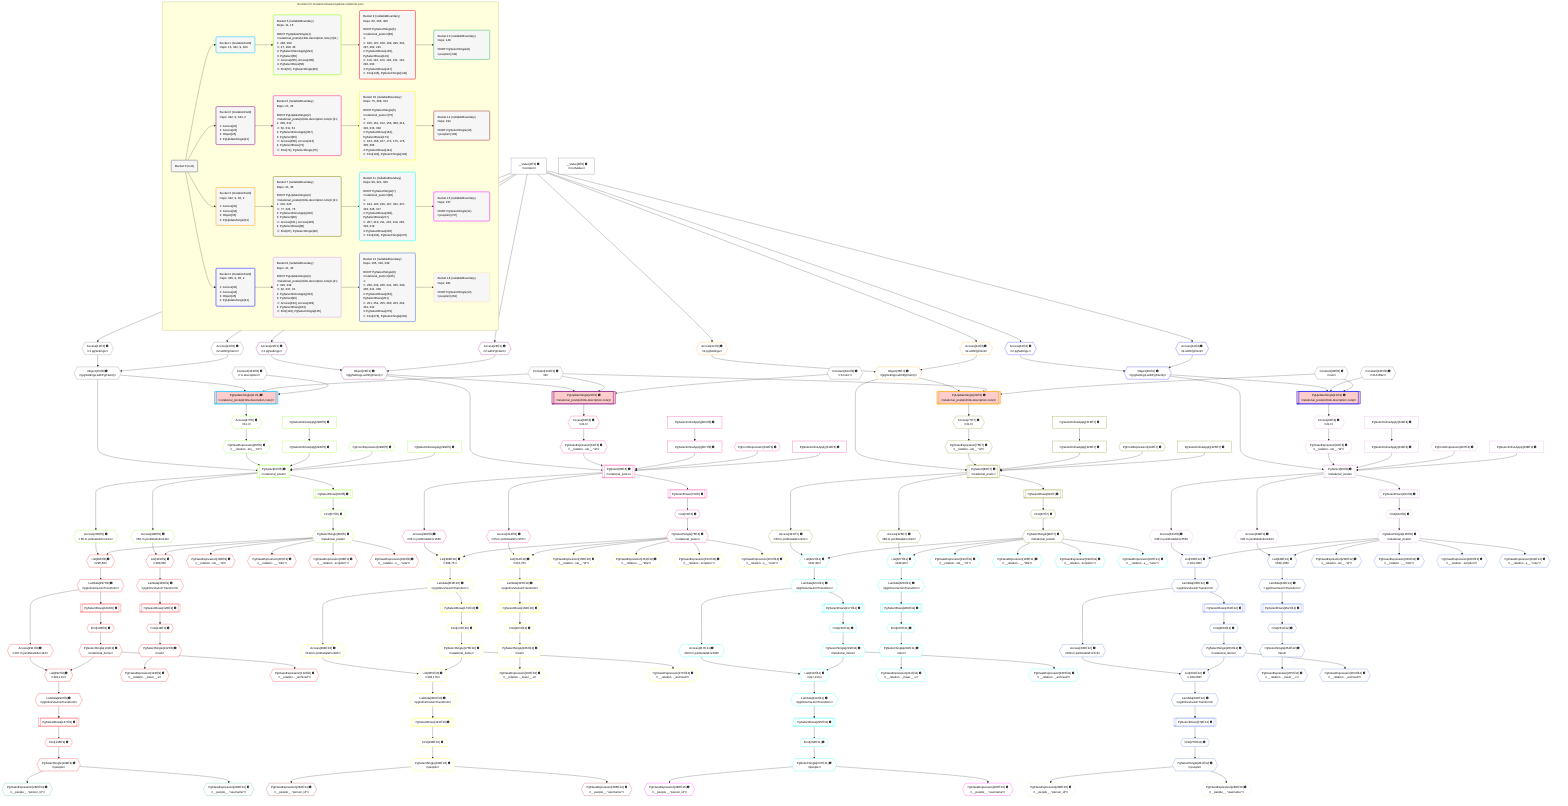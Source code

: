 %%{init: {'themeVariables': { 'fontSize': '12px'}}}%%
graph TD
    classDef path fill:#eee,stroke:#000,color:#000
    classDef plan fill:#fff,stroke-width:1px,color:#000
    classDef itemplan fill:#fff,stroke-width:2px,color:#000
    classDef unbatchedplan fill:#dff,stroke-width:1px,color:#000
    classDef sideeffectplan fill:#fcc,stroke-width:2px,color:#000
    classDef bucket fill:#f6f6f6,color:#000,stroke-width:2px,text-align:left

    subgraph "Buckets for mutations/basics/update-relational-post"
    Bucket0("Bucket 0 (root)"):::bucket
    Bucket1("Bucket 1 (mutationField)<br />Deps: 15, 342, 9, 343"):::bucket
    Bucket2("Bucket 2 (mutationField)<br />Deps: 342, 9, 344, 2<br /><br />1: Access[22]<br />2: Access[24]<br />3: Object[25]<br />4: PgUpdateSingle[21]"):::bucket
    Bucket3("Bucket 3 (mutationField)<br />Deps: 342, 9, 30, 2<br /><br />1: Access[32]<br />2: Access[34]<br />3: Object[35]<br />4: PgUpdateSingle[31]"):::bucket
    Bucket4("Bucket 4 (mutationField)<br />Deps: 345, 9, 30, 2<br /><br />1: Access[42]<br />2: Access[44]<br />3: Object[45]<br />4: PgUpdateSingle[41]"):::bucket
    Bucket5("Bucket 5 (nullableBoundary)<br />Deps: 11, 15<br /><br />ROOT PgUpdateSingle{1}ᐸrelational_posts(id;title,description,note)ᐳ[11]<br />1: 290, 299<br />ᐳ: 47, 298, 46<br />2: PgSelectInlineApply[294]<br />3: PgSelect[50]<br />ᐳ: Access[295], Access[300]<br />4: PgSelectRows[58]<br />ᐳ: First[57], PgSelectSingle[60]"):::bucket
    Bucket6("Bucket 6 (nullableBoundary)<br />Deps: 21, 25<br /><br />ROOT PgUpdateSingle{2}ᐸrelational_posts(id;title,description,note)ᐳ[21]<br />1: 303, 312<br />ᐳ: 62, 311, 61<br />2: PgSelectInlineApply[307]<br />3: PgSelect[65]<br />ᐳ: Access[308], Access[313]<br />4: PgSelectRows[73]<br />ᐳ: First[72], PgSelectSingle[75]"):::bucket
    Bucket7("Bucket 7 (nullableBoundary)<br />Deps: 31, 35<br /><br />ROOT PgUpdateSingle{3}ᐸrelational_posts(id;title,description,note)ᐳ[31]<br />1: 316, 325<br />ᐳ: 77, 324, 76<br />2: PgSelectInlineApply[320]<br />3: PgSelect[80]<br />ᐳ: Access[321], Access[326]<br />4: PgSelectRows[88]<br />ᐳ: First[87], PgSelectSingle[90]"):::bucket
    Bucket8("Bucket 8 (nullableBoundary)<br />Deps: 41, 45<br /><br />ROOT PgUpdateSingle{4}ᐸrelational_posts(id;title,description,note)ᐳ[41]<br />1: 329, 338<br />ᐳ: 92, 337, 91<br />2: PgSelectInlineApply[333]<br />3: PgSelect[95]<br />ᐳ: Access[334], Access[339]<br />4: PgSelectRows[103]<br />ᐳ: First[102], PgSelectSingle[105]"):::bucket
    Bucket9("Bucket 9 (nullableBoundary)<br />Deps: 60, 295, 300<br /><br />ROOT PgSelectSingle{5}ᐸrelational_postsᐳ[60]<br />1: <br />ᐳ: 106, 107, 108, 109, 296, 301, 297, 302, 291<br />2: PgSelectRows[120], PgSelectRows[129]<br />ᐳ: 119, 122, 123, 128, 131, 132, 292, 293<br />3: PgSelectRows[147]<br />ᐳ: First[146], PgSelectSingle[149]"):::bucket
    Bucket10("Bucket 10 (nullableBoundary)<br />Deps: 75, 308, 313<br /><br />ROOT PgSelectSingle{6}ᐸrelational_postsᐳ[75]<br />1: <br />ᐳ: 150, 151, 152, 153, 309, 314, 310, 315, 304<br />2: PgSelectRows[164], PgSelectRows[173]<br />ᐳ: 163, 166, 167, 172, 175, 176, 305, 306<br />3: PgSelectRows[191]<br />ᐳ: First[190], PgSelectSingle[193]"):::bucket
    Bucket11("Bucket 11 (nullableBoundary)<br />Deps: 90, 321, 326<br /><br />ROOT PgSelectSingle{7}ᐸrelational_postsᐳ[90]<br />1: <br />ᐳ: 194, 195, 196, 197, 322, 327, 323, 328, 317<br />2: PgSelectRows[208], PgSelectRows[217]<br />ᐳ: 207, 210, 211, 216, 219, 220, 318, 319<br />3: PgSelectRows[235]<br />ᐳ: First[234], PgSelectSingle[237]"):::bucket
    Bucket12("Bucket 12 (nullableBoundary)<br />Deps: 105, 334, 339<br /><br />ROOT PgSelectSingle{8}ᐸrelational_postsᐳ[105]<br />1: <br />ᐳ: 238, 239, 240, 241, 335, 340, 336, 341, 330<br />2: PgSelectRows[252], PgSelectRows[261]<br />ᐳ: 251, 254, 255, 260, 263, 264, 331, 332<br />3: PgSelectRows[279]<br />ᐳ: First[278], PgSelectSingle[281]"):::bucket
    Bucket13("Bucket 13 (nullableBoundary)<br />Deps: 149<br /><br />ROOT PgSelectSingle{9}ᐸpeopleᐳ[149]"):::bucket
    Bucket14("Bucket 14 (nullableBoundary)<br />Deps: 193<br /><br />ROOT PgSelectSingle{10}ᐸpeopleᐳ[193]"):::bucket
    Bucket15("Bucket 15 (nullableBoundary)<br />Deps: 237<br /><br />ROOT PgSelectSingle{11}ᐸpeopleᐳ[237]"):::bucket
    Bucket16("Bucket 16 (nullableBoundary)<br />Deps: 281<br /><br />ROOT PgSelectSingle{12}ᐸpeopleᐳ[281]"):::bucket
    end
    Bucket0 --> Bucket1 & Bucket2 & Bucket3 & Bucket4
    Bucket1 --> Bucket5
    Bucket2 --> Bucket6
    Bucket3 --> Bucket7
    Bucket4 --> Bucket8
    Bucket5 --> Bucket9
    Bucket6 --> Bucket10
    Bucket7 --> Bucket11
    Bucket8 --> Bucket12
    Bucket9 --> Bucket13
    Bucket10 --> Bucket14
    Bucket11 --> Bucket15
    Bucket12 --> Bucket16

    %% plan dependencies
    Object15{{"Object[15∈0] ➊<br />ᐸ{pgSettings,withPgClient}ᐳ"}}:::plan
    Access12{{"Access[12∈0] ➊<br />ᐸ2.pgSettingsᐳ"}}:::plan
    Access14{{"Access[14∈0] ➊<br />ᐸ2.withPgClientᐳ"}}:::plan
    Access12 & Access14 --> Object15
    __Value2["__Value[2∈0] ➊<br />ᐸcontextᐳ"]:::plan
    __Value2 --> Access12
    __Value2 --> Access14
    __Value4["__Value[4∈0] ➊<br />ᐸrootValueᐳ"]:::plan
    Constant30{{"Constant[30∈0] ➊<br />ᐸnullᐳ"}}:::plan
    Constant342{{"Constant[342∈0] ➊<br />ᐸ4ᐳ"}}:::plan
    Constant343{{"Constant[343∈0] ➊<br />ᐸ'A description'ᐳ"}}:::plan
    Constant344{{"Constant[344∈0] ➊<br />ᐸ'A note'ᐳ"}}:::plan
    Constant345{{"Constant[345∈0] ➊<br />ᐸ3141592ᐳ"}}:::plan
    PgUpdateSingle11[["PgUpdateSingle[11∈1] ➊<br />ᐸrelational_posts(id;title,description,note)ᐳ"]]:::sideeffectplan
    Object15 & Constant342 & Constant343 --> PgUpdateSingle11
    PgSelect50[["PgSelect[50∈5] ➊<br />ᐸrelational_postsᐳ"]]:::plan
    PgClassExpression46{{"PgClassExpression[46∈5] ➊<br />ᐸ__relation...sts__.”id”ᐳ"}}:::plan
    PgSelectInlineApply294["PgSelectInlineApply[294∈5] ➊"]:::plan
    PgFromExpression298{{"PgFromExpression[298∈5] ➊"}}:::plan
    PgSelectInlineApply299["PgSelectInlineApply[299∈5] ➊"]:::plan
    Object15 & PgClassExpression46 & PgSelectInlineApply294 & PgFromExpression298 & PgSelectInlineApply299 --> PgSelect50
    Access47{{"Access[47∈5] ➊<br />ᐸ11.tᐳ"}}:::plan
    Access47 --> PgClassExpression46
    PgUpdateSingle11 --> Access47
    First57{{"First[57∈5] ➊"}}:::plan
    PgSelectRows58[["PgSelectRows[58∈5] ➊"]]:::plan
    PgSelectRows58 --> First57
    PgSelect50 --> PgSelectRows58
    PgSelectSingle60{{"PgSelectSingle[60∈5] ➊<br />ᐸrelational_postsᐳ"}}:::plan
    First57 --> PgSelectSingle60
    PgSelectInlineApply290["PgSelectInlineApply[290∈5] ➊"]:::plan
    PgSelectInlineApply290 --> PgSelectInlineApply294
    Access295{{"Access[295∈5] ➊<br />ᐸ50.m.joinDetailsFor124ᐳ"}}:::plan
    PgSelect50 --> Access295
    Access300{{"Access[300∈5] ➊<br />ᐸ50.m.joinDetailsFor111ᐳ"}}:::plan
    PgSelect50 --> Access300
    List292{{"List[292∈9] ➊<br />ᐸ291,131ᐳ"}}:::plan
    Access291{{"Access[291∈9] ➊<br />ᐸ297.m.joinDetailsFor142ᐳ"}}:::plan
    PgSelectSingle131{{"PgSelectSingle[131∈9] ➊<br />ᐸrelational_itemsᐳ"}}:::plan
    Access291 & PgSelectSingle131 --> List292
    List296{{"List[296∈9] ➊<br />ᐸ295,60ᐳ"}}:::plan
    Access295 & PgSelectSingle60 --> List296
    List301{{"List[301∈9] ➊<br />ᐸ300,60ᐳ"}}:::plan
    Access300 & PgSelectSingle60 --> List301
    PgClassExpression106{{"PgClassExpression[106∈9] ➊<br />ᐸ__relation...sts__.”id”ᐳ"}}:::plan
    PgSelectSingle60 --> PgClassExpression106
    PgClassExpression107{{"PgClassExpression[107∈9] ➊<br />ᐸ__relation...__.”title”ᐳ"}}:::plan
    PgSelectSingle60 --> PgClassExpression107
    PgClassExpression108{{"PgClassExpression[108∈9] ➊<br />ᐸ__relation...scription”ᐳ"}}:::plan
    PgSelectSingle60 --> PgClassExpression108
    PgClassExpression109{{"PgClassExpression[109∈9] ➊<br />ᐸ__relation...s__.”note”ᐳ"}}:::plan
    PgSelectSingle60 --> PgClassExpression109
    First119{{"First[119∈9] ➊"}}:::plan
    PgSelectRows120[["PgSelectRows[120∈9] ➊"]]:::plan
    PgSelectRows120 --> First119
    Lambda302{{"Lambda[302∈9] ➊<br />ᐸpgInlineViaJoinTransformᐳ"}}:::plan
    Lambda302 --> PgSelectRows120
    PgSelectSingle122{{"PgSelectSingle[122∈9] ➊<br />ᐸtextᐳ"}}:::plan
    First119 --> PgSelectSingle122
    PgClassExpression123{{"PgClassExpression[123∈9] ➊<br />ᐸ__relation..._lower__.vᐳ"}}:::plan
    PgSelectSingle122 --> PgClassExpression123
    First128{{"First[128∈9] ➊"}}:::plan
    PgSelectRows129[["PgSelectRows[129∈9] ➊"]]:::plan
    PgSelectRows129 --> First128
    Lambda297{{"Lambda[297∈9] ➊<br />ᐸpgInlineViaJoinTransformᐳ"}}:::plan
    Lambda297 --> PgSelectRows129
    First128 --> PgSelectSingle131
    PgClassExpression132{{"PgClassExpression[132∈9] ➊<br />ᐸ__relation..._archived”ᐳ"}}:::plan
    PgSelectSingle131 --> PgClassExpression132
    First146{{"First[146∈9] ➊"}}:::plan
    PgSelectRows147[["PgSelectRows[147∈9] ➊"]]:::plan
    PgSelectRows147 --> First146
    Lambda293{{"Lambda[293∈9] ➊<br />ᐸpgInlineViaJoinTransformᐳ"}}:::plan
    Lambda293 --> PgSelectRows147
    PgSelectSingle149{{"PgSelectSingle[149∈9] ➊<br />ᐸpeopleᐳ"}}:::plan
    First146 --> PgSelectSingle149
    Lambda297 --> Access291
    List292 --> Lambda293
    List296 --> Lambda297
    List301 --> Lambda302
    PgClassExpression282{{"PgClassExpression[282∈13] ➊<br />ᐸ__people__.”person_id”ᐳ"}}:::plan
    PgSelectSingle149 --> PgClassExpression282
    PgClassExpression283{{"PgClassExpression[283∈13] ➊<br />ᐸ__people__.”username”ᐳ"}}:::plan
    PgSelectSingle149 --> PgClassExpression283
    PgUpdateSingle21[["PgUpdateSingle[21∈2] ➊<br />ᐸrelational_posts(id;title,description,note)ᐳ"]]:::sideeffectplan
    Object25{{"Object[25∈2] ➊<br />ᐸ{pgSettings,withPgClient}ᐳ"}}:::plan
    Object25 & Constant342 & Constant344 --> PgUpdateSingle21
    Access22{{"Access[22∈2] ➊<br />ᐸ2.pgSettingsᐳ"}}:::plan
    Access24{{"Access[24∈2] ➊<br />ᐸ2.withPgClientᐳ"}}:::plan
    Access22 & Access24 --> Object25
    __Value2 --> Access22
    __Value2 --> Access24
    PgSelect65[["PgSelect[65∈6] ➊<br />ᐸrelational_postsᐳ"]]:::plan
    PgClassExpression61{{"PgClassExpression[61∈6] ➊<br />ᐸ__relation...sts__.”id”ᐳ"}}:::plan
    PgSelectInlineApply307["PgSelectInlineApply[307∈6] ➊"]:::plan
    PgFromExpression311{{"PgFromExpression[311∈6] ➊"}}:::plan
    PgSelectInlineApply312["PgSelectInlineApply[312∈6] ➊"]:::plan
    Object25 & PgClassExpression61 & PgSelectInlineApply307 & PgFromExpression311 & PgSelectInlineApply312 --> PgSelect65
    Access62{{"Access[62∈6] ➊<br />ᐸ21.tᐳ"}}:::plan
    Access62 --> PgClassExpression61
    PgUpdateSingle21 --> Access62
    First72{{"First[72∈6] ➊"}}:::plan
    PgSelectRows73[["PgSelectRows[73∈6] ➊"]]:::plan
    PgSelectRows73 --> First72
    PgSelect65 --> PgSelectRows73
    PgSelectSingle75{{"PgSelectSingle[75∈6] ➊<br />ᐸrelational_postsᐳ"}}:::plan
    First72 --> PgSelectSingle75
    PgSelectInlineApply303["PgSelectInlineApply[303∈6] ➊"]:::plan
    PgSelectInlineApply303 --> PgSelectInlineApply307
    Access308{{"Access[308∈6] ➊<br />ᐸ65.m.joinDetailsFor168ᐳ"}}:::plan
    PgSelect65 --> Access308
    Access313{{"Access[313∈6] ➊<br />ᐸ65.m.joinDetailsFor155ᐳ"}}:::plan
    PgSelect65 --> Access313
    List305{{"List[305∈10] ➊<br />ᐸ304,175ᐳ"}}:::plan
    Access304{{"Access[304∈10] ➊<br />ᐸ310.m.joinDetailsFor186ᐳ"}}:::plan
    PgSelectSingle175{{"PgSelectSingle[175∈10] ➊<br />ᐸrelational_itemsᐳ"}}:::plan
    Access304 & PgSelectSingle175 --> List305
    List309{{"List[309∈10] ➊<br />ᐸ308,75ᐳ"}}:::plan
    Access308 & PgSelectSingle75 --> List309
    List314{{"List[314∈10] ➊<br />ᐸ313,75ᐳ"}}:::plan
    Access313 & PgSelectSingle75 --> List314
    PgClassExpression150{{"PgClassExpression[150∈10] ➊<br />ᐸ__relation...sts__.”id”ᐳ"}}:::plan
    PgSelectSingle75 --> PgClassExpression150
    PgClassExpression151{{"PgClassExpression[151∈10] ➊<br />ᐸ__relation...__.”title”ᐳ"}}:::plan
    PgSelectSingle75 --> PgClassExpression151
    PgClassExpression152{{"PgClassExpression[152∈10] ➊<br />ᐸ__relation...scription”ᐳ"}}:::plan
    PgSelectSingle75 --> PgClassExpression152
    PgClassExpression153{{"PgClassExpression[153∈10] ➊<br />ᐸ__relation...s__.”note”ᐳ"}}:::plan
    PgSelectSingle75 --> PgClassExpression153
    First163{{"First[163∈10] ➊"}}:::plan
    PgSelectRows164[["PgSelectRows[164∈10] ➊"]]:::plan
    PgSelectRows164 --> First163
    Lambda315{{"Lambda[315∈10] ➊<br />ᐸpgInlineViaJoinTransformᐳ"}}:::plan
    Lambda315 --> PgSelectRows164
    PgSelectSingle166{{"PgSelectSingle[166∈10] ➊<br />ᐸtextᐳ"}}:::plan
    First163 --> PgSelectSingle166
    PgClassExpression167{{"PgClassExpression[167∈10] ➊<br />ᐸ__relation..._lower__.vᐳ"}}:::plan
    PgSelectSingle166 --> PgClassExpression167
    First172{{"First[172∈10] ➊"}}:::plan
    PgSelectRows173[["PgSelectRows[173∈10] ➊"]]:::plan
    PgSelectRows173 --> First172
    Lambda310{{"Lambda[310∈10] ➊<br />ᐸpgInlineViaJoinTransformᐳ"}}:::plan
    Lambda310 --> PgSelectRows173
    First172 --> PgSelectSingle175
    PgClassExpression176{{"PgClassExpression[176∈10] ➊<br />ᐸ__relation..._archived”ᐳ"}}:::plan
    PgSelectSingle175 --> PgClassExpression176
    First190{{"First[190∈10] ➊"}}:::plan
    PgSelectRows191[["PgSelectRows[191∈10] ➊"]]:::plan
    PgSelectRows191 --> First190
    Lambda306{{"Lambda[306∈10] ➊<br />ᐸpgInlineViaJoinTransformᐳ"}}:::plan
    Lambda306 --> PgSelectRows191
    PgSelectSingle193{{"PgSelectSingle[193∈10] ➊<br />ᐸpeopleᐳ"}}:::plan
    First190 --> PgSelectSingle193
    Lambda310 --> Access304
    List305 --> Lambda306
    List309 --> Lambda310
    List314 --> Lambda315
    PgClassExpression284{{"PgClassExpression[284∈14] ➊<br />ᐸ__people__.”person_id”ᐳ"}}:::plan
    PgSelectSingle193 --> PgClassExpression284
    PgClassExpression285{{"PgClassExpression[285∈14] ➊<br />ᐸ__people__.”username”ᐳ"}}:::plan
    PgSelectSingle193 --> PgClassExpression285
    PgUpdateSingle31[["PgUpdateSingle[31∈3] ➊<br />ᐸrelational_posts(id;title,description,note)ᐳ"]]:::sideeffectplan
    Object35{{"Object[35∈3] ➊<br />ᐸ{pgSettings,withPgClient}ᐳ"}}:::plan
    Object35 & Constant342 & Constant30 --> PgUpdateSingle31
    Access32{{"Access[32∈3] ➊<br />ᐸ2.pgSettingsᐳ"}}:::plan
    Access34{{"Access[34∈3] ➊<br />ᐸ2.withPgClientᐳ"}}:::plan
    Access32 & Access34 --> Object35
    __Value2 --> Access32
    __Value2 --> Access34
    PgSelect80[["PgSelect[80∈7] ➊<br />ᐸrelational_postsᐳ"]]:::plan
    PgClassExpression76{{"PgClassExpression[76∈7] ➊<br />ᐸ__relation...sts__.”id”ᐳ"}}:::plan
    PgSelectInlineApply320["PgSelectInlineApply[320∈7] ➊"]:::plan
    PgFromExpression324{{"PgFromExpression[324∈7] ➊"}}:::plan
    PgSelectInlineApply325["PgSelectInlineApply[325∈7] ➊"]:::plan
    Object35 & PgClassExpression76 & PgSelectInlineApply320 & PgFromExpression324 & PgSelectInlineApply325 --> PgSelect80
    Access77{{"Access[77∈7] ➊<br />ᐸ31.tᐳ"}}:::plan
    Access77 --> PgClassExpression76
    PgUpdateSingle31 --> Access77
    First87{{"First[87∈7] ➊"}}:::plan
    PgSelectRows88[["PgSelectRows[88∈7] ➊"]]:::plan
    PgSelectRows88 --> First87
    PgSelect80 --> PgSelectRows88
    PgSelectSingle90{{"PgSelectSingle[90∈7] ➊<br />ᐸrelational_postsᐳ"}}:::plan
    First87 --> PgSelectSingle90
    PgSelectInlineApply316["PgSelectInlineApply[316∈7] ➊"]:::plan
    PgSelectInlineApply316 --> PgSelectInlineApply320
    Access321{{"Access[321∈7] ➊<br />ᐸ80.m.joinDetailsFor212ᐳ"}}:::plan
    PgSelect80 --> Access321
    Access326{{"Access[326∈7] ➊<br />ᐸ80.m.joinDetailsFor199ᐳ"}}:::plan
    PgSelect80 --> Access326
    List318{{"List[318∈11] ➊<br />ᐸ317,219ᐳ"}}:::plan
    Access317{{"Access[317∈11] ➊<br />ᐸ323.m.joinDetailsFor230ᐳ"}}:::plan
    PgSelectSingle219{{"PgSelectSingle[219∈11] ➊<br />ᐸrelational_itemsᐳ"}}:::plan
    Access317 & PgSelectSingle219 --> List318
    List322{{"List[322∈11] ➊<br />ᐸ321,90ᐳ"}}:::plan
    Access321 & PgSelectSingle90 --> List322
    List327{{"List[327∈11] ➊<br />ᐸ326,90ᐳ"}}:::plan
    Access326 & PgSelectSingle90 --> List327
    PgClassExpression194{{"PgClassExpression[194∈11] ➊<br />ᐸ__relation...sts__.”id”ᐳ"}}:::plan
    PgSelectSingle90 --> PgClassExpression194
    PgClassExpression195{{"PgClassExpression[195∈11] ➊<br />ᐸ__relation...__.”title”ᐳ"}}:::plan
    PgSelectSingle90 --> PgClassExpression195
    PgClassExpression196{{"PgClassExpression[196∈11] ➊<br />ᐸ__relation...scription”ᐳ"}}:::plan
    PgSelectSingle90 --> PgClassExpression196
    PgClassExpression197{{"PgClassExpression[197∈11] ➊<br />ᐸ__relation...s__.”note”ᐳ"}}:::plan
    PgSelectSingle90 --> PgClassExpression197
    First207{{"First[207∈11] ➊"}}:::plan
    PgSelectRows208[["PgSelectRows[208∈11] ➊"]]:::plan
    PgSelectRows208 --> First207
    Lambda328{{"Lambda[328∈11] ➊<br />ᐸpgInlineViaJoinTransformᐳ"}}:::plan
    Lambda328 --> PgSelectRows208
    PgSelectSingle210{{"PgSelectSingle[210∈11] ➊<br />ᐸtextᐳ"}}:::plan
    First207 --> PgSelectSingle210
    PgClassExpression211{{"PgClassExpression[211∈11] ➊<br />ᐸ__relation..._lower__.vᐳ"}}:::plan
    PgSelectSingle210 --> PgClassExpression211
    First216{{"First[216∈11] ➊"}}:::plan
    PgSelectRows217[["PgSelectRows[217∈11] ➊"]]:::plan
    PgSelectRows217 --> First216
    Lambda323{{"Lambda[323∈11] ➊<br />ᐸpgInlineViaJoinTransformᐳ"}}:::plan
    Lambda323 --> PgSelectRows217
    First216 --> PgSelectSingle219
    PgClassExpression220{{"PgClassExpression[220∈11] ➊<br />ᐸ__relation..._archived”ᐳ"}}:::plan
    PgSelectSingle219 --> PgClassExpression220
    First234{{"First[234∈11] ➊"}}:::plan
    PgSelectRows235[["PgSelectRows[235∈11] ➊"]]:::plan
    PgSelectRows235 --> First234
    Lambda319{{"Lambda[319∈11] ➊<br />ᐸpgInlineViaJoinTransformᐳ"}}:::plan
    Lambda319 --> PgSelectRows235
    PgSelectSingle237{{"PgSelectSingle[237∈11] ➊<br />ᐸpeopleᐳ"}}:::plan
    First234 --> PgSelectSingle237
    Lambda323 --> Access317
    List318 --> Lambda319
    List322 --> Lambda323
    List327 --> Lambda328
    PgClassExpression286{{"PgClassExpression[286∈15] ➊<br />ᐸ__people__.”person_id”ᐳ"}}:::plan
    PgSelectSingle237 --> PgClassExpression286
    PgClassExpression287{{"PgClassExpression[287∈15] ➊<br />ᐸ__people__.”username”ᐳ"}}:::plan
    PgSelectSingle237 --> PgClassExpression287
    PgUpdateSingle41[["PgUpdateSingle[41∈4] ➊<br />ᐸrelational_posts(id;title,description,note)ᐳ"]]:::sideeffectplan
    Object45{{"Object[45∈4] ➊<br />ᐸ{pgSettings,withPgClient}ᐳ"}}:::plan
    Object45 & Constant345 & Constant30 --> PgUpdateSingle41
    Access42{{"Access[42∈4] ➊<br />ᐸ2.pgSettingsᐳ"}}:::plan
    Access44{{"Access[44∈4] ➊<br />ᐸ2.withPgClientᐳ"}}:::plan
    Access42 & Access44 --> Object45
    __Value2 --> Access42
    __Value2 --> Access44
    PgSelect95[["PgSelect[95∈8] ➊<br />ᐸrelational_postsᐳ"]]:::plan
    PgClassExpression91{{"PgClassExpression[91∈8] ➊<br />ᐸ__relation...sts__.”id”ᐳ"}}:::plan
    PgSelectInlineApply333["PgSelectInlineApply[333∈8] ➊"]:::plan
    PgFromExpression337{{"PgFromExpression[337∈8] ➊"}}:::plan
    PgSelectInlineApply338["PgSelectInlineApply[338∈8] ➊"]:::plan
    Object45 & PgClassExpression91 & PgSelectInlineApply333 & PgFromExpression337 & PgSelectInlineApply338 --> PgSelect95
    Access92{{"Access[92∈8] ➊<br />ᐸ41.tᐳ"}}:::plan
    Access92 --> PgClassExpression91
    PgUpdateSingle41 --> Access92
    First102{{"First[102∈8] ➊"}}:::plan
    PgSelectRows103[["PgSelectRows[103∈8] ➊"]]:::plan
    PgSelectRows103 --> First102
    PgSelect95 --> PgSelectRows103
    PgSelectSingle105{{"PgSelectSingle[105∈8] ➊<br />ᐸrelational_postsᐳ"}}:::plan
    First102 --> PgSelectSingle105
    PgSelectInlineApply329["PgSelectInlineApply[329∈8] ➊"]:::plan
    PgSelectInlineApply329 --> PgSelectInlineApply333
    Access334{{"Access[334∈8] ➊<br />ᐸ95.m.joinDetailsFor256ᐳ"}}:::plan
    PgSelect95 --> Access334
    Access339{{"Access[339∈8] ➊<br />ᐸ95.m.joinDetailsFor243ᐳ"}}:::plan
    PgSelect95 --> Access339
    List331{{"List[331∈12] ➊<br />ᐸ330,263ᐳ"}}:::plan
    Access330{{"Access[330∈12] ➊<br />ᐸ336.m.joinDetailsFor274ᐳ"}}:::plan
    PgSelectSingle263{{"PgSelectSingle[263∈12] ➊<br />ᐸrelational_itemsᐳ"}}:::plan
    Access330 & PgSelectSingle263 --> List331
    List335{{"List[335∈12] ➊<br />ᐸ334,105ᐳ"}}:::plan
    Access334 & PgSelectSingle105 --> List335
    List340{{"List[340∈12] ➊<br />ᐸ339,105ᐳ"}}:::plan
    Access339 & PgSelectSingle105 --> List340
    PgClassExpression238{{"PgClassExpression[238∈12] ➊<br />ᐸ__relation...sts__.”id”ᐳ"}}:::plan
    PgSelectSingle105 --> PgClassExpression238
    PgClassExpression239{{"PgClassExpression[239∈12] ➊<br />ᐸ__relation...__.”title”ᐳ"}}:::plan
    PgSelectSingle105 --> PgClassExpression239
    PgClassExpression240{{"PgClassExpression[240∈12] ➊<br />ᐸ__relation...scription”ᐳ"}}:::plan
    PgSelectSingle105 --> PgClassExpression240
    PgClassExpression241{{"PgClassExpression[241∈12] ➊<br />ᐸ__relation...s__.”note”ᐳ"}}:::plan
    PgSelectSingle105 --> PgClassExpression241
    First251{{"First[251∈12] ➊"}}:::plan
    PgSelectRows252[["PgSelectRows[252∈12] ➊"]]:::plan
    PgSelectRows252 --> First251
    Lambda341{{"Lambda[341∈12] ➊<br />ᐸpgInlineViaJoinTransformᐳ"}}:::plan
    Lambda341 --> PgSelectRows252
    PgSelectSingle254{{"PgSelectSingle[254∈12] ➊<br />ᐸtextᐳ"}}:::plan
    First251 --> PgSelectSingle254
    PgClassExpression255{{"PgClassExpression[255∈12] ➊<br />ᐸ__relation..._lower__.vᐳ"}}:::plan
    PgSelectSingle254 --> PgClassExpression255
    First260{{"First[260∈12] ➊"}}:::plan
    PgSelectRows261[["PgSelectRows[261∈12] ➊"]]:::plan
    PgSelectRows261 --> First260
    Lambda336{{"Lambda[336∈12] ➊<br />ᐸpgInlineViaJoinTransformᐳ"}}:::plan
    Lambda336 --> PgSelectRows261
    First260 --> PgSelectSingle263
    PgClassExpression264{{"PgClassExpression[264∈12] ➊<br />ᐸ__relation..._archived”ᐳ"}}:::plan
    PgSelectSingle263 --> PgClassExpression264
    First278{{"First[278∈12] ➊"}}:::plan
    PgSelectRows279[["PgSelectRows[279∈12] ➊"]]:::plan
    PgSelectRows279 --> First278
    Lambda332{{"Lambda[332∈12] ➊<br />ᐸpgInlineViaJoinTransformᐳ"}}:::plan
    Lambda332 --> PgSelectRows279
    PgSelectSingle281{{"PgSelectSingle[281∈12] ➊<br />ᐸpeopleᐳ"}}:::plan
    First278 --> PgSelectSingle281
    Lambda336 --> Access330
    List331 --> Lambda332
    List335 --> Lambda336
    List340 --> Lambda341
    PgClassExpression288{{"PgClassExpression[288∈16] ➊<br />ᐸ__people__.”person_id”ᐳ"}}:::plan
    PgSelectSingle281 --> PgClassExpression288
    PgClassExpression289{{"PgClassExpression[289∈16] ➊<br />ᐸ__people__.”username”ᐳ"}}:::plan
    PgSelectSingle281 --> PgClassExpression289

    %% define steps
    classDef bucket0 stroke:#696969
    class Bucket0,__Value2,__Value4,Access12,Access14,Object15,Constant30,Constant342,Constant343,Constant344,Constant345 bucket0
    classDef bucket1 stroke:#00bfff
    class Bucket1,PgUpdateSingle11 bucket1
    classDef bucket2 stroke:#7f007f
    class Bucket2,PgUpdateSingle21,Access22,Access24,Object25 bucket2
    classDef bucket3 stroke:#ffa500
    class Bucket3,PgUpdateSingle31,Access32,Access34,Object35 bucket3
    classDef bucket4 stroke:#0000ff
    class Bucket4,PgUpdateSingle41,Access42,Access44,Object45 bucket4
    classDef bucket5 stroke:#7fff00
    class Bucket5,PgClassExpression46,Access47,PgSelect50,First57,PgSelectRows58,PgSelectSingle60,PgSelectInlineApply290,PgSelectInlineApply294,Access295,PgFromExpression298,PgSelectInlineApply299,Access300 bucket5
    classDef bucket6 stroke:#ff1493
    class Bucket6,PgClassExpression61,Access62,PgSelect65,First72,PgSelectRows73,PgSelectSingle75,PgSelectInlineApply303,PgSelectInlineApply307,Access308,PgFromExpression311,PgSelectInlineApply312,Access313 bucket6
    classDef bucket7 stroke:#808000
    class Bucket7,PgClassExpression76,Access77,PgSelect80,First87,PgSelectRows88,PgSelectSingle90,PgSelectInlineApply316,PgSelectInlineApply320,Access321,PgFromExpression324,PgSelectInlineApply325,Access326 bucket7
    classDef bucket8 stroke:#dda0dd
    class Bucket8,PgClassExpression91,Access92,PgSelect95,First102,PgSelectRows103,PgSelectSingle105,PgSelectInlineApply329,PgSelectInlineApply333,Access334,PgFromExpression337,PgSelectInlineApply338,Access339 bucket8
    classDef bucket9 stroke:#ff0000
    class Bucket9,PgClassExpression106,PgClassExpression107,PgClassExpression108,PgClassExpression109,First119,PgSelectRows120,PgSelectSingle122,PgClassExpression123,First128,PgSelectRows129,PgSelectSingle131,PgClassExpression132,First146,PgSelectRows147,PgSelectSingle149,Access291,List292,Lambda293,List296,Lambda297,List301,Lambda302 bucket9
    classDef bucket10 stroke:#ffff00
    class Bucket10,PgClassExpression150,PgClassExpression151,PgClassExpression152,PgClassExpression153,First163,PgSelectRows164,PgSelectSingle166,PgClassExpression167,First172,PgSelectRows173,PgSelectSingle175,PgClassExpression176,First190,PgSelectRows191,PgSelectSingle193,Access304,List305,Lambda306,List309,Lambda310,List314,Lambda315 bucket10
    classDef bucket11 stroke:#00ffff
    class Bucket11,PgClassExpression194,PgClassExpression195,PgClassExpression196,PgClassExpression197,First207,PgSelectRows208,PgSelectSingle210,PgClassExpression211,First216,PgSelectRows217,PgSelectSingle219,PgClassExpression220,First234,PgSelectRows235,PgSelectSingle237,Access317,List318,Lambda319,List322,Lambda323,List327,Lambda328 bucket11
    classDef bucket12 stroke:#4169e1
    class Bucket12,PgClassExpression238,PgClassExpression239,PgClassExpression240,PgClassExpression241,First251,PgSelectRows252,PgSelectSingle254,PgClassExpression255,First260,PgSelectRows261,PgSelectSingle263,PgClassExpression264,First278,PgSelectRows279,PgSelectSingle281,Access330,List331,Lambda332,List335,Lambda336,List340,Lambda341 bucket12
    classDef bucket13 stroke:#3cb371
    class Bucket13,PgClassExpression282,PgClassExpression283 bucket13
    classDef bucket14 stroke:#a52a2a
    class Bucket14,PgClassExpression284,PgClassExpression285 bucket14
    classDef bucket15 stroke:#ff00ff
    class Bucket15,PgClassExpression286,PgClassExpression287 bucket15
    classDef bucket16 stroke:#f5deb3
    class Bucket16,PgClassExpression288,PgClassExpression289 bucket16